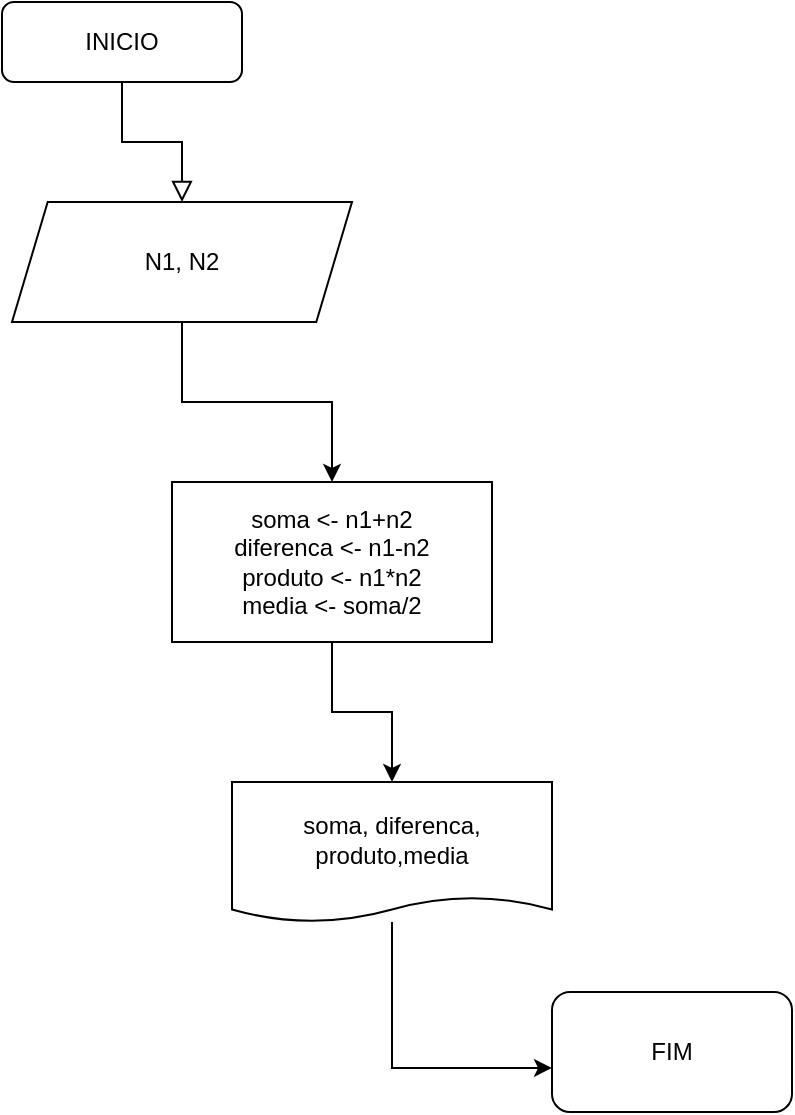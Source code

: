 <mxfile version="12.7.9" type="device"><diagram id="C5RBs43oDa-KdzZeNtuy" name="Page-1"><mxGraphModel dx="868" dy="401" grid="1" gridSize="10" guides="1" tooltips="1" connect="1" arrows="1" fold="1" page="1" pageScale="1" pageWidth="827" pageHeight="1169" math="0" shadow="0"><root><mxCell id="WIyWlLk6GJQsqaUBKTNV-0"/><mxCell id="WIyWlLk6GJQsqaUBKTNV-1" parent="WIyWlLk6GJQsqaUBKTNV-0"/><mxCell id="WIyWlLk6GJQsqaUBKTNV-2" value="" style="rounded=0;html=1;jettySize=auto;orthogonalLoop=1;fontSize=11;endArrow=block;endFill=0;endSize=8;strokeWidth=1;shadow=0;labelBackgroundColor=none;edgeStyle=orthogonalEdgeStyle;entryX=0.5;entryY=0;entryDx=0;entryDy=0;" parent="WIyWlLk6GJQsqaUBKTNV-1" source="WIyWlLk6GJQsqaUBKTNV-3" target="w3ALtioFnmjyvG_OBRrB-0" edge="1"><mxGeometry relative="1" as="geometry"><mxPoint x="220" y="170" as="targetPoint"/></mxGeometry></mxCell><mxCell id="WIyWlLk6GJQsqaUBKTNV-3" value="INICIO" style="rounded=1;whiteSpace=wrap;html=1;fontSize=12;glass=0;strokeWidth=1;shadow=0;" parent="WIyWlLk6GJQsqaUBKTNV-1" vertex="1"><mxGeometry x="145" y="60" width="120" height="40" as="geometry"/></mxCell><mxCell id="w3ALtioFnmjyvG_OBRrB-8" style="edgeStyle=orthogonalEdgeStyle;rounded=0;orthogonalLoop=1;jettySize=auto;html=1;entryX=0.5;entryY=0;entryDx=0;entryDy=0;" edge="1" parent="WIyWlLk6GJQsqaUBKTNV-1" source="w3ALtioFnmjyvG_OBRrB-0" target="w3ALtioFnmjyvG_OBRrB-6"><mxGeometry relative="1" as="geometry"/></mxCell><mxCell id="w3ALtioFnmjyvG_OBRrB-0" value="N1, N2" style="shape=parallelogram;perimeter=parallelogramPerimeter;whiteSpace=wrap;html=1;size=0.105;" vertex="1" parent="WIyWlLk6GJQsqaUBKTNV-1"><mxGeometry x="150" y="160" width="170" height="60" as="geometry"/></mxCell><mxCell id="w3ALtioFnmjyvG_OBRrB-10" style="edgeStyle=orthogonalEdgeStyle;rounded=0;orthogonalLoop=1;jettySize=auto;html=1;entryX=0.5;entryY=0;entryDx=0;entryDy=0;" edge="1" parent="WIyWlLk6GJQsqaUBKTNV-1" source="w3ALtioFnmjyvG_OBRrB-6" target="w3ALtioFnmjyvG_OBRrB-9"><mxGeometry relative="1" as="geometry"/></mxCell><mxCell id="w3ALtioFnmjyvG_OBRrB-6" value="soma &amp;lt;- n1+n2&lt;br&gt;diferenca &amp;lt;- n1-n2&lt;br&gt;produto &amp;lt;- n1*n2&lt;br&gt;media &amp;lt;- soma/2" style="rounded=0;whiteSpace=wrap;html=1;" vertex="1" parent="WIyWlLk6GJQsqaUBKTNV-1"><mxGeometry x="230" y="300" width="160" height="80" as="geometry"/></mxCell><mxCell id="w3ALtioFnmjyvG_OBRrB-12" style="edgeStyle=orthogonalEdgeStyle;rounded=0;orthogonalLoop=1;jettySize=auto;html=1;entryX=0;entryY=0.633;entryDx=0;entryDy=0;entryPerimeter=0;" edge="1" parent="WIyWlLk6GJQsqaUBKTNV-1" source="w3ALtioFnmjyvG_OBRrB-9" target="w3ALtioFnmjyvG_OBRrB-11"><mxGeometry relative="1" as="geometry"/></mxCell><mxCell id="w3ALtioFnmjyvG_OBRrB-9" value="soma, diferenca, produto,media" style="shape=document;whiteSpace=wrap;html=1;boundedLbl=1;size=0.178;" vertex="1" parent="WIyWlLk6GJQsqaUBKTNV-1"><mxGeometry x="260" y="450" width="160" height="70" as="geometry"/></mxCell><mxCell id="w3ALtioFnmjyvG_OBRrB-11" value="FIM" style="rounded=1;whiteSpace=wrap;html=1;" vertex="1" parent="WIyWlLk6GJQsqaUBKTNV-1"><mxGeometry x="420" y="555" width="120" height="60" as="geometry"/></mxCell></root></mxGraphModel></diagram></mxfile>